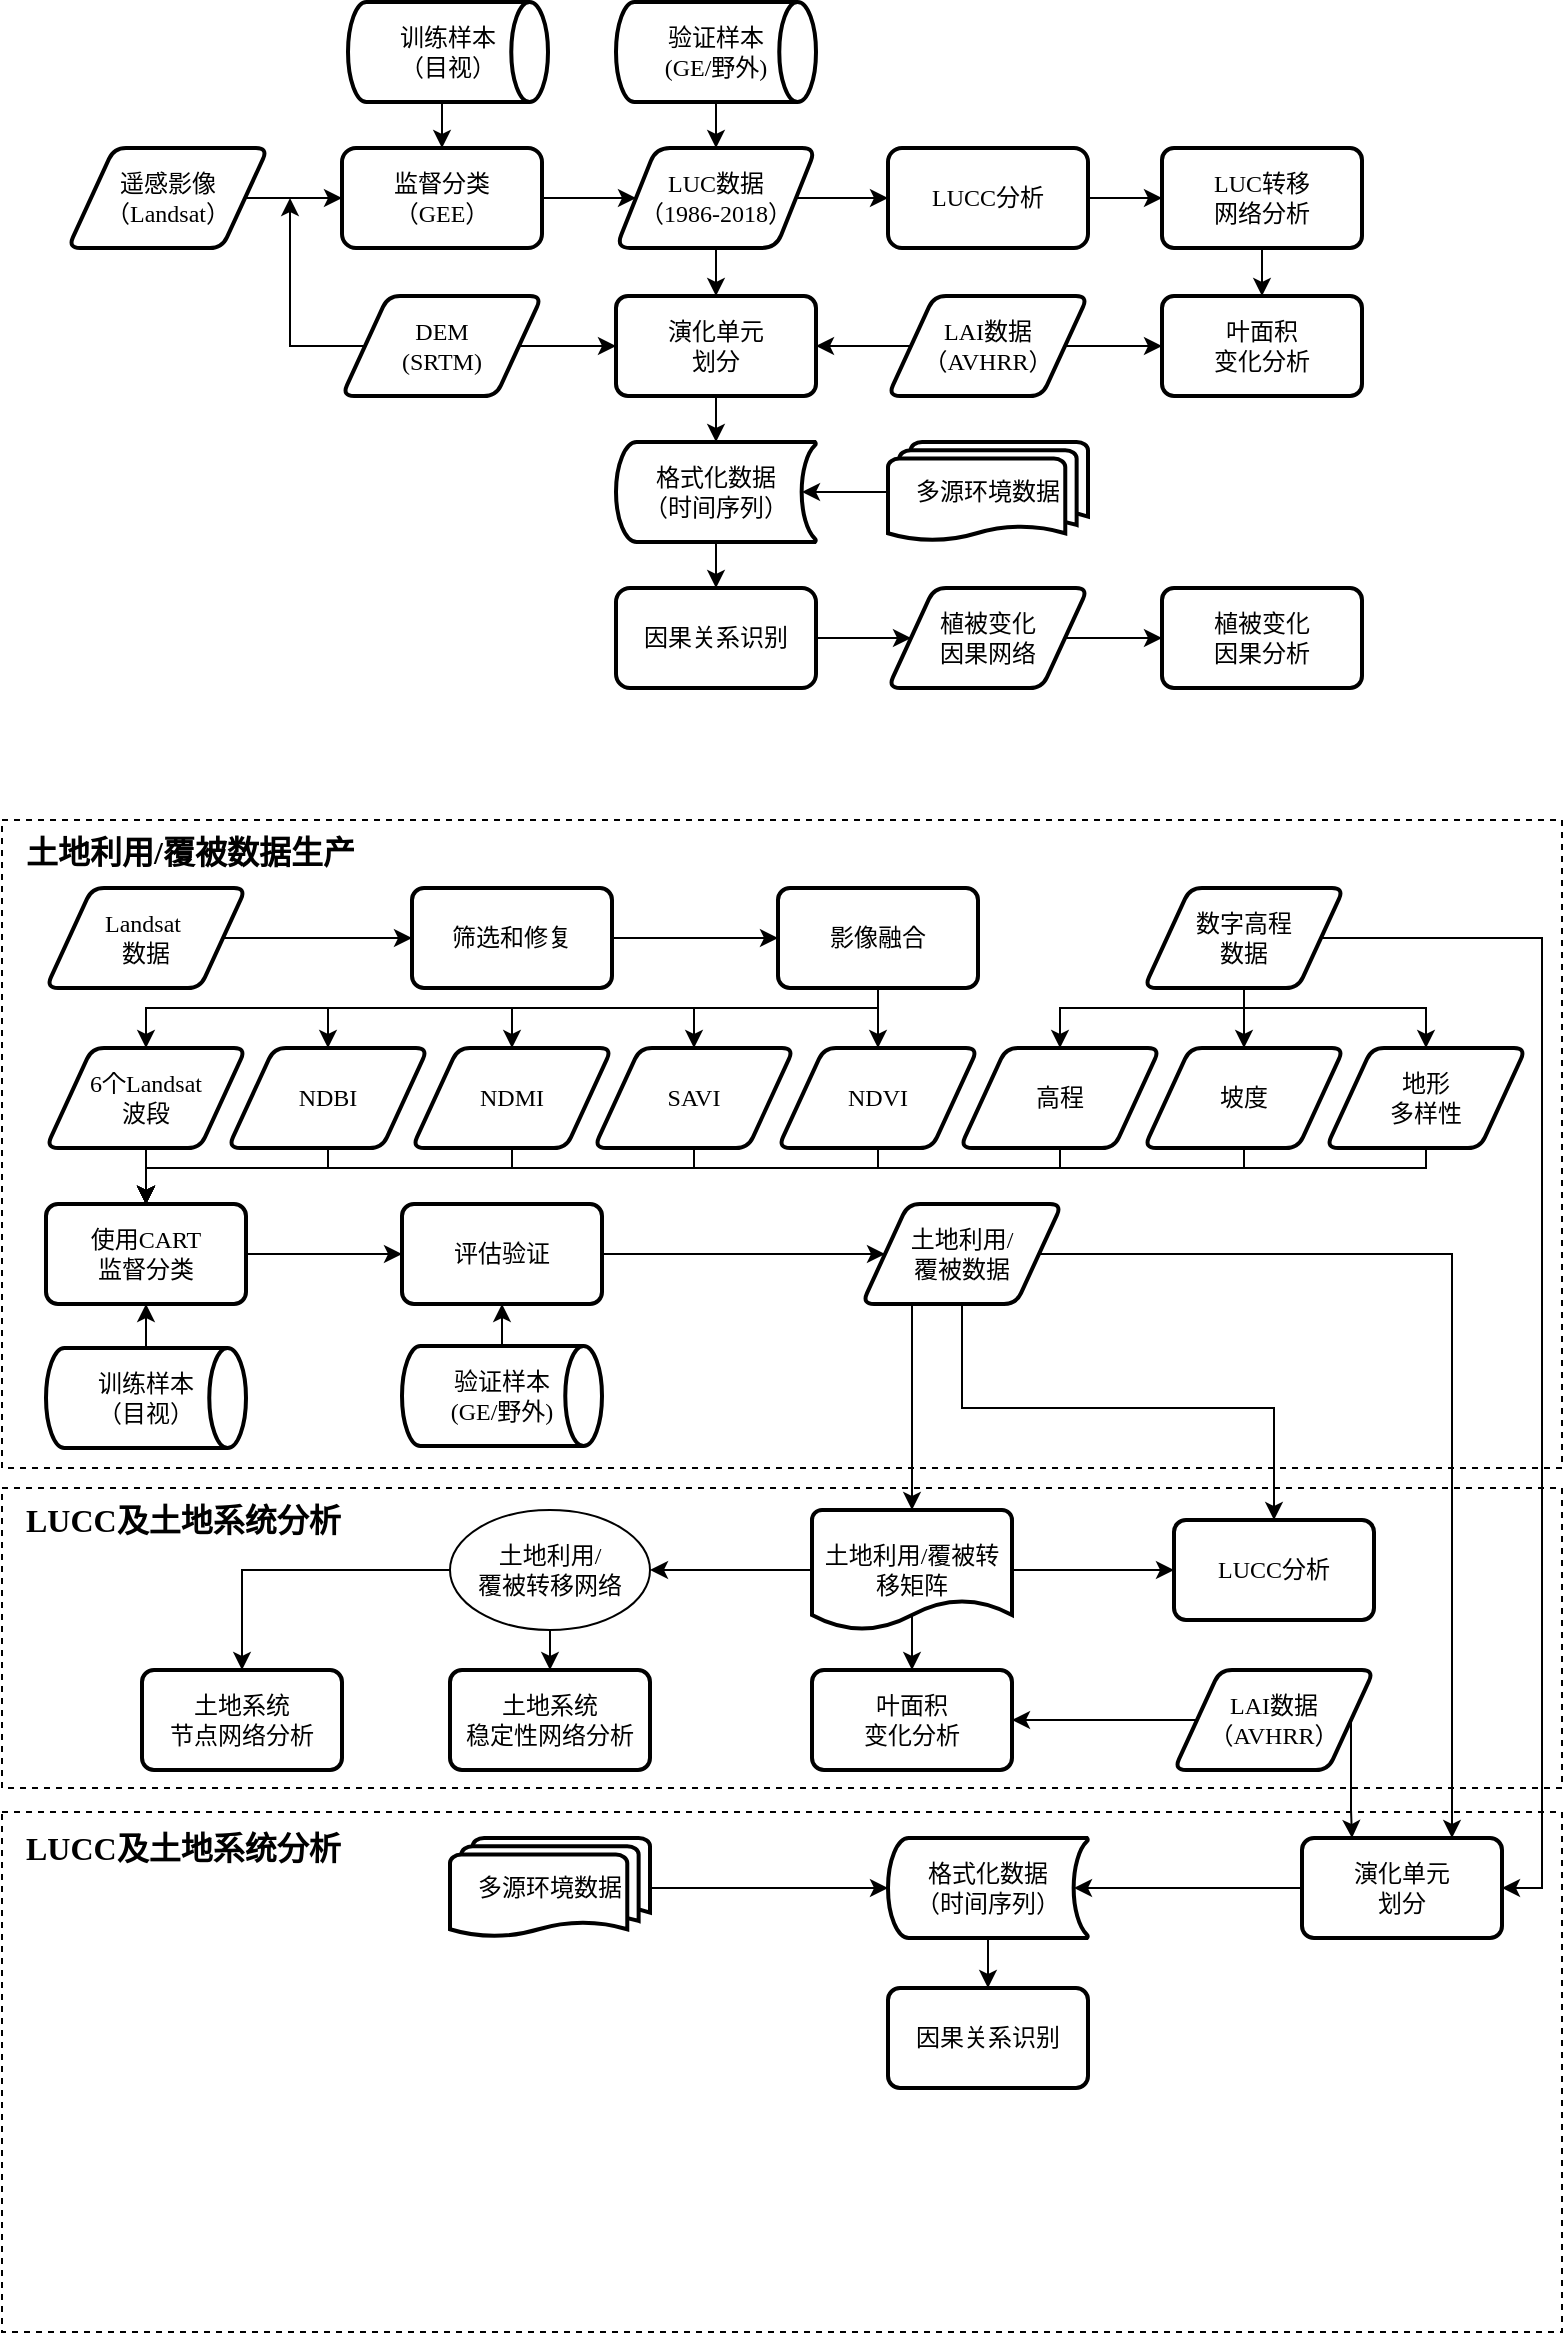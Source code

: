 <mxfile version="14.4.3" type="github">
  <diagram id="C5RBs43oDa-KdzZeNtuy" name="Page-1">
    <mxGraphModel dx="981" dy="548" grid="1" gridSize="10" guides="1" tooltips="1" connect="1" arrows="1" fold="1" page="1" pageScale="1" pageWidth="827" pageHeight="1169" math="0" shadow="0">
      <root>
        <mxCell id="WIyWlLk6GJQsqaUBKTNV-0" />
        <mxCell id="WIyWlLk6GJQsqaUBKTNV-1" parent="WIyWlLk6GJQsqaUBKTNV-0" />
        <mxCell id="vD_eAl3KKH8CogMULwa_-55" value="" style="rounded=0;whiteSpace=wrap;html=1;fontFamily=仿宋;fontSource=https%3A%2F%2Ffonts.googleapis.com%2Fcss%3Ffamily%3D%25E4%25BB%25BF%25E5%25AE%258B;fillColor=none;dashed=1;" vertex="1" parent="WIyWlLk6GJQsqaUBKTNV-1">
          <mxGeometry x="30" y="770" width="780" height="150" as="geometry" />
        </mxCell>
        <mxCell id="vD_eAl3KKH8CogMULwa_-82" value="" style="rounded=0;whiteSpace=wrap;html=1;fontFamily=仿宋;fontSource=https%3A%2F%2Ffonts.googleapis.com%2Fcss%3Ffamily%3D%25E4%25BB%25BF%25E5%25AE%258B;fillColor=none;dashed=1;" vertex="1" parent="WIyWlLk6GJQsqaUBKTNV-1">
          <mxGeometry x="30" y="932" width="780" height="260" as="geometry" />
        </mxCell>
        <mxCell id="vD_eAl3KKH8CogMULwa_-53" value="" style="rounded=0;whiteSpace=wrap;html=1;fontFamily=仿宋;fontSource=https%3A%2F%2Ffonts.googleapis.com%2Fcss%3Ffamily%3D%25E4%25BB%25BF%25E5%25AE%258B;fillColor=none;dashed=1;" vertex="1" parent="WIyWlLk6GJQsqaUBKTNV-1">
          <mxGeometry x="30" y="436" width="780" height="324" as="geometry" />
        </mxCell>
        <mxCell id="4oJUxCtLDNiQwjgYBg_o-6" style="edgeStyle=orthogonalEdgeStyle;rounded=0;orthogonalLoop=1;jettySize=auto;html=1;exitX=1;exitY=0.5;exitDx=0;exitDy=0;fontFamily=Times New Roman;fontSize=12;" parent="WIyWlLk6GJQsqaUBKTNV-1" source="4oJUxCtLDNiQwjgYBg_o-3" target="4oJUxCtLDNiQwjgYBg_o-5" edge="1">
          <mxGeometry relative="1" as="geometry" />
        </mxCell>
        <mxCell id="4oJUxCtLDNiQwjgYBg_o-3" value="遥感影像&lt;br style=&quot;font-size: 12px;&quot;&gt;（Landsat）" style="shape=parallelogram;html=1;strokeWidth=2;perimeter=parallelogramPerimeter;whiteSpace=wrap;rounded=1;arcSize=12;size=0.23;fontFamily=Times New Roman;fontSize=12;" parent="WIyWlLk6GJQsqaUBKTNV-1" vertex="1">
          <mxGeometry x="63" y="100" width="100" height="50" as="geometry" />
        </mxCell>
        <mxCell id="4oJUxCtLDNiQwjgYBg_o-12" value="" style="edgeStyle=orthogonalEdgeStyle;rounded=0;orthogonalLoop=1;jettySize=auto;html=1;fontFamily=Times New Roman;fontSize=12;" parent="WIyWlLk6GJQsqaUBKTNV-1" source="4oJUxCtLDNiQwjgYBg_o-5" target="4oJUxCtLDNiQwjgYBg_o-11" edge="1">
          <mxGeometry relative="1" as="geometry" />
        </mxCell>
        <mxCell id="4oJUxCtLDNiQwjgYBg_o-5" value="监督分类&lt;br style=&quot;font-size: 12px;&quot;&gt;（GEE）" style="rounded=1;whiteSpace=wrap;html=1;absoluteArcSize=1;arcSize=14;strokeWidth=2;fontFamily=Times New Roman;fontSize=12;" parent="WIyWlLk6GJQsqaUBKTNV-1" vertex="1">
          <mxGeometry x="200" y="100" width="100" height="50" as="geometry" />
        </mxCell>
        <mxCell id="4oJUxCtLDNiQwjgYBg_o-19" value="" style="edgeStyle=orthogonalEdgeStyle;rounded=0;orthogonalLoop=1;jettySize=auto;html=1;fontFamily=Times New Roman;fontSize=12;" parent="WIyWlLk6GJQsqaUBKTNV-1" source="4oJUxCtLDNiQwjgYBg_o-11" target="4oJUxCtLDNiQwjgYBg_o-18" edge="1">
          <mxGeometry relative="1" as="geometry" />
        </mxCell>
        <mxCell id="24KuxYTpxIA0ZM09KyUZ-2" style="edgeStyle=orthogonalEdgeStyle;rounded=0;orthogonalLoop=1;jettySize=auto;html=1;exitX=0.5;exitY=1;exitDx=0;exitDy=0;entryX=0.5;entryY=0;entryDx=0;entryDy=0;" parent="WIyWlLk6GJQsqaUBKTNV-1" source="4oJUxCtLDNiQwjgYBg_o-11" target="4oJUxCtLDNiQwjgYBg_o-30" edge="1">
          <mxGeometry relative="1" as="geometry" />
        </mxCell>
        <mxCell id="4oJUxCtLDNiQwjgYBg_o-11" value="LUC数据&lt;br style=&quot;font-size: 12px;&quot;&gt;（1986-2018）" style="shape=parallelogram;perimeter=parallelogramPerimeter;whiteSpace=wrap;html=1;fixedSize=1;rounded=1;strokeWidth=2;arcSize=14;fontFamily=Times New Roman;fontSize=12;" parent="WIyWlLk6GJQsqaUBKTNV-1" vertex="1">
          <mxGeometry x="337" y="100" width="100" height="50" as="geometry" />
        </mxCell>
        <mxCell id="4oJUxCtLDNiQwjgYBg_o-15" style="edgeStyle=orthogonalEdgeStyle;rounded=0;orthogonalLoop=1;jettySize=auto;html=1;entryX=0.5;entryY=0;entryDx=0;entryDy=0;exitX=0.5;exitY=1;exitDx=0;exitDy=0;exitPerimeter=0;fontFamily=Times New Roman;fontSize=12;" parent="WIyWlLk6GJQsqaUBKTNV-1" source="4oJUxCtLDNiQwjgYBg_o-13" target="4oJUxCtLDNiQwjgYBg_o-5" edge="1">
          <mxGeometry relative="1" as="geometry" />
        </mxCell>
        <mxCell id="4oJUxCtLDNiQwjgYBg_o-13" value="训练样本&lt;br style=&quot;font-size: 12px;&quot;&gt;（目视）" style="strokeWidth=2;html=1;shape=mxgraph.flowchart.direct_data;whiteSpace=wrap;fontFamily=Times New Roman;fontSize=12;" parent="WIyWlLk6GJQsqaUBKTNV-1" vertex="1">
          <mxGeometry x="203" y="27" width="100" height="50" as="geometry" />
        </mxCell>
        <mxCell id="4oJUxCtLDNiQwjgYBg_o-16" style="edgeStyle=orthogonalEdgeStyle;rounded=0;orthogonalLoop=1;jettySize=auto;html=1;entryX=0.5;entryY=0;entryDx=0;entryDy=0;fontFamily=Times New Roman;fontSize=12;" parent="WIyWlLk6GJQsqaUBKTNV-1" source="4oJUxCtLDNiQwjgYBg_o-14" target="4oJUxCtLDNiQwjgYBg_o-11" edge="1">
          <mxGeometry relative="1" as="geometry" />
        </mxCell>
        <mxCell id="4oJUxCtLDNiQwjgYBg_o-14" value="验证样本&lt;br style=&quot;font-size: 12px;&quot;&gt;(GE/野外)" style="strokeWidth=2;html=1;shape=mxgraph.flowchart.direct_data;whiteSpace=wrap;fontFamily=Times New Roman;fontSize=12;" parent="WIyWlLk6GJQsqaUBKTNV-1" vertex="1">
          <mxGeometry x="337" y="27" width="100" height="50" as="geometry" />
        </mxCell>
        <mxCell id="4oJUxCtLDNiQwjgYBg_o-24" style="edgeStyle=orthogonalEdgeStyle;rounded=0;orthogonalLoop=1;jettySize=auto;html=1;entryX=0;entryY=0.5;entryDx=0;entryDy=0;fontFamily=Times New Roman;fontSize=12;" parent="WIyWlLk6GJQsqaUBKTNV-1" source="4oJUxCtLDNiQwjgYBg_o-17" target="24KuxYTpxIA0ZM09KyUZ-0" edge="1">
          <mxGeometry relative="1" as="geometry">
            <mxPoint x="697" y="68" as="targetPoint" />
          </mxGeometry>
        </mxCell>
        <mxCell id="24KuxYTpxIA0ZM09KyUZ-6" style="edgeStyle=orthogonalEdgeStyle;rounded=0;orthogonalLoop=1;jettySize=auto;html=1;exitX=0;exitY=0.5;exitDx=0;exitDy=0;entryX=1;entryY=0.5;entryDx=0;entryDy=0;" parent="WIyWlLk6GJQsqaUBKTNV-1" source="4oJUxCtLDNiQwjgYBg_o-17" target="4oJUxCtLDNiQwjgYBg_o-30" edge="1">
          <mxGeometry relative="1" as="geometry" />
        </mxCell>
        <mxCell id="4oJUxCtLDNiQwjgYBg_o-17" value="LAI数据&lt;br style=&quot;font-size: 12px;&quot;&gt;（AVHRR）" style="shape=parallelogram;html=1;strokeWidth=2;perimeter=parallelogramPerimeter;whiteSpace=wrap;rounded=1;arcSize=12;size=0.23;fontFamily=Times New Roman;fontSize=12;" parent="WIyWlLk6GJQsqaUBKTNV-1" vertex="1">
          <mxGeometry x="473" y="174" width="100" height="50" as="geometry" />
        </mxCell>
        <mxCell id="4oJUxCtLDNiQwjgYBg_o-21" value="" style="edgeStyle=orthogonalEdgeStyle;rounded=0;orthogonalLoop=1;jettySize=auto;html=1;fontFamily=Times New Roman;fontSize=12;entryX=0;entryY=0.5;entryDx=0;entryDy=0;" parent="WIyWlLk6GJQsqaUBKTNV-1" source="4oJUxCtLDNiQwjgYBg_o-18" target="24KuxYTpxIA0ZM09KyUZ-3" edge="1">
          <mxGeometry relative="1" as="geometry">
            <mxPoint x="547.966" y="77" as="targetPoint" />
          </mxGeometry>
        </mxCell>
        <mxCell id="4oJUxCtLDNiQwjgYBg_o-18" value="LUCC分析" style="whiteSpace=wrap;html=1;rounded=1;strokeWidth=2;arcSize=14;fontFamily=Times New Roman;fontSize=12;" parent="WIyWlLk6GJQsqaUBKTNV-1" vertex="1">
          <mxGeometry x="473" y="100" width="100" height="50" as="geometry" />
        </mxCell>
        <mxCell id="4oJUxCtLDNiQwjgYBg_o-23" value="" style="edgeStyle=orthogonalEdgeStyle;rounded=0;orthogonalLoop=1;jettySize=auto;html=1;fontFamily=Times New Roman;fontSize=12;entryX=0.5;entryY=0;entryDx=0;entryDy=0;exitX=0.5;exitY=1;exitDx=0;exitDy=0;" parent="WIyWlLk6GJQsqaUBKTNV-1" source="24KuxYTpxIA0ZM09KyUZ-3" target="24KuxYTpxIA0ZM09KyUZ-0" edge="1">
          <mxGeometry relative="1" as="geometry">
            <mxPoint x="588.0" y="52" as="sourcePoint" />
            <mxPoint x="657" y="52" as="targetPoint" />
          </mxGeometry>
        </mxCell>
        <mxCell id="24KuxYTpxIA0ZM09KyUZ-9" style="edgeStyle=orthogonalEdgeStyle;rounded=0;orthogonalLoop=1;jettySize=auto;html=1;exitX=0.5;exitY=1;exitDx=0;exitDy=0;exitPerimeter=0;entryX=0.5;entryY=0;entryDx=0;entryDy=0;" parent="WIyWlLk6GJQsqaUBKTNV-1" source="4oJUxCtLDNiQwjgYBg_o-25" target="24KuxYTpxIA0ZM09KyUZ-8" edge="1">
          <mxGeometry relative="1" as="geometry" />
        </mxCell>
        <mxCell id="4oJUxCtLDNiQwjgYBg_o-25" value="格式化数据&lt;br style=&quot;font-size: 12px;&quot;&gt;（时间序列）" style="strokeWidth=2;html=1;shape=mxgraph.flowchart.stored_data;whiteSpace=wrap;fontFamily=Times New Roman;fontSize=12;" parent="WIyWlLk6GJQsqaUBKTNV-1" vertex="1">
          <mxGeometry x="337" y="247" width="100" height="50" as="geometry" />
        </mxCell>
        <mxCell id="4oJUxCtLDNiQwjgYBg_o-27" style="edgeStyle=orthogonalEdgeStyle;rounded=0;orthogonalLoop=1;jettySize=auto;html=1;entryX=0.93;entryY=0.5;entryDx=0;entryDy=0;entryPerimeter=0;fontFamily=Times New Roman;fontSize=12;exitX=0;exitY=0.5;exitDx=0;exitDy=0;exitPerimeter=0;" parent="WIyWlLk6GJQsqaUBKTNV-1" source="24KuxYTpxIA0ZM09KyUZ-1" target="4oJUxCtLDNiQwjgYBg_o-25" edge="1">
          <mxGeometry relative="1" as="geometry">
            <mxPoint x="653" y="371" as="targetPoint" />
          </mxGeometry>
        </mxCell>
        <mxCell id="4oJUxCtLDNiQwjgYBg_o-31" value="" style="edgeStyle=orthogonalEdgeStyle;rounded=0;orthogonalLoop=1;jettySize=auto;html=1;fontFamily=Times New Roman;fontSize=12;" parent="WIyWlLk6GJQsqaUBKTNV-1" source="4oJUxCtLDNiQwjgYBg_o-28" target="4oJUxCtLDNiQwjgYBg_o-30" edge="1">
          <mxGeometry relative="1" as="geometry" />
        </mxCell>
        <mxCell id="24KuxYTpxIA0ZM09KyUZ-4" style="edgeStyle=orthogonalEdgeStyle;rounded=0;orthogonalLoop=1;jettySize=auto;html=1;exitX=0;exitY=0.5;exitDx=0;exitDy=0;" parent="WIyWlLk6GJQsqaUBKTNV-1" source="4oJUxCtLDNiQwjgYBg_o-28" edge="1">
          <mxGeometry relative="1" as="geometry">
            <mxPoint x="174" y="125" as="targetPoint" />
            <Array as="points">
              <mxPoint x="174" y="199" />
              <mxPoint x="174" y="125" />
            </Array>
          </mxGeometry>
        </mxCell>
        <mxCell id="4oJUxCtLDNiQwjgYBg_o-28" value="DEM&lt;br&gt;(SRTM)" style="shape=parallelogram;html=1;strokeWidth=2;perimeter=parallelogramPerimeter;whiteSpace=wrap;rounded=1;arcSize=12;size=0.23;fontFamily=Times New Roman;fontSize=12;" parent="WIyWlLk6GJQsqaUBKTNV-1" vertex="1">
          <mxGeometry x="200" y="174" width="100" height="50" as="geometry" />
        </mxCell>
        <mxCell id="24KuxYTpxIA0ZM09KyUZ-7" style="edgeStyle=orthogonalEdgeStyle;rounded=0;orthogonalLoop=1;jettySize=auto;html=1;exitX=0.5;exitY=1;exitDx=0;exitDy=0;entryX=0.5;entryY=0;entryDx=0;entryDy=0;entryPerimeter=0;" parent="WIyWlLk6GJQsqaUBKTNV-1" source="4oJUxCtLDNiQwjgYBg_o-30" target="4oJUxCtLDNiQwjgYBg_o-25" edge="1">
          <mxGeometry relative="1" as="geometry" />
        </mxCell>
        <mxCell id="4oJUxCtLDNiQwjgYBg_o-30" value="演化单元&lt;br style=&quot;font-size: 12px&quot;&gt;划分" style="whiteSpace=wrap;html=1;rounded=1;strokeWidth=2;arcSize=12;fontFamily=Times New Roman;fontSize=12;" parent="WIyWlLk6GJQsqaUBKTNV-1" vertex="1">
          <mxGeometry x="337" y="174" width="100" height="50" as="geometry" />
        </mxCell>
        <mxCell id="24KuxYTpxIA0ZM09KyUZ-0" value="叶面积&lt;br&gt;变化分析" style="whiteSpace=wrap;html=1;rounded=1;strokeWidth=2;arcSize=12;fontFamily=Times New Roman;fontSize=12;" parent="WIyWlLk6GJQsqaUBKTNV-1" vertex="1">
          <mxGeometry x="610" y="174" width="100" height="50" as="geometry" />
        </mxCell>
        <mxCell id="24KuxYTpxIA0ZM09KyUZ-1" value="多源环境数据" style="strokeWidth=2;html=1;shape=mxgraph.flowchart.multi-document;whiteSpace=wrap;align=center;fontFamily=Times New Roman;fontSize=12;" parent="WIyWlLk6GJQsqaUBKTNV-1" vertex="1">
          <mxGeometry x="473" y="247" width="100" height="50" as="geometry" />
        </mxCell>
        <mxCell id="24KuxYTpxIA0ZM09KyUZ-3" value="LUC转移&lt;br&gt;网络分析" style="whiteSpace=wrap;html=1;rounded=1;strokeWidth=2;arcSize=12;fontFamily=Times New Roman;fontSize=12;" parent="WIyWlLk6GJQsqaUBKTNV-1" vertex="1">
          <mxGeometry x="610" y="100" width="100" height="50" as="geometry" />
        </mxCell>
        <mxCell id="24KuxYTpxIA0ZM09KyUZ-13" style="edgeStyle=orthogonalEdgeStyle;rounded=0;orthogonalLoop=1;jettySize=auto;html=1;exitX=1;exitY=0.5;exitDx=0;exitDy=0;entryX=0;entryY=0.5;entryDx=0;entryDy=0;" parent="WIyWlLk6GJQsqaUBKTNV-1" source="24KuxYTpxIA0ZM09KyUZ-8" target="24KuxYTpxIA0ZM09KyUZ-10" edge="1">
          <mxGeometry relative="1" as="geometry" />
        </mxCell>
        <mxCell id="24KuxYTpxIA0ZM09KyUZ-8" value="因果关系识别" style="whiteSpace=wrap;html=1;rounded=1;strokeWidth=2;arcSize=14;fontFamily=Times New Roman;fontSize=12;" parent="WIyWlLk6GJQsqaUBKTNV-1" vertex="1">
          <mxGeometry x="337" y="320" width="100" height="50" as="geometry" />
        </mxCell>
        <mxCell id="24KuxYTpxIA0ZM09KyUZ-14" style="edgeStyle=orthogonalEdgeStyle;rounded=0;orthogonalLoop=1;jettySize=auto;html=1;exitX=1;exitY=0.5;exitDx=0;exitDy=0;entryX=0;entryY=0.5;entryDx=0;entryDy=0;" parent="WIyWlLk6GJQsqaUBKTNV-1" source="24KuxYTpxIA0ZM09KyUZ-10" target="24KuxYTpxIA0ZM09KyUZ-12" edge="1">
          <mxGeometry relative="1" as="geometry" />
        </mxCell>
        <mxCell id="24KuxYTpxIA0ZM09KyUZ-10" value="植被变化&lt;br&gt;因果网络" style="shape=parallelogram;html=1;strokeWidth=2;perimeter=parallelogramPerimeter;whiteSpace=wrap;rounded=1;arcSize=12;size=0.23;fontFamily=Times New Roman;fontSize=12;" parent="WIyWlLk6GJQsqaUBKTNV-1" vertex="1">
          <mxGeometry x="473" y="320" width="100" height="50" as="geometry" />
        </mxCell>
        <mxCell id="24KuxYTpxIA0ZM09KyUZ-12" value="植被变化&lt;br&gt;因果分析" style="whiteSpace=wrap;html=1;rounded=1;strokeWidth=2;arcSize=12;fontFamily=Times New Roman;fontSize=12;" parent="WIyWlLk6GJQsqaUBKTNV-1" vertex="1">
          <mxGeometry x="610" y="320" width="100" height="50" as="geometry" />
        </mxCell>
        <mxCell id="vD_eAl3KKH8CogMULwa_-3" value="" style="edgeStyle=orthogonalEdgeStyle;rounded=0;orthogonalLoop=1;jettySize=auto;html=1;fontFamily=Times New Roman;fontSize=12;exitX=0;exitY=0.5;exitDx=0;exitDy=0;" edge="1" parent="WIyWlLk6GJQsqaUBKTNV-1" target="vD_eAl3KKH8CogMULwa_-5" source="vD_eAl3KKH8CogMULwa_-49">
          <mxGeometry relative="1" as="geometry">
            <mxPoint x="188.5" y="430" as="sourcePoint" />
          </mxGeometry>
        </mxCell>
        <mxCell id="vD_eAl3KKH8CogMULwa_-50" style="edgeStyle=orthogonalEdgeStyle;rounded=0;orthogonalLoop=1;jettySize=auto;html=1;exitX=1;exitY=0.5;exitDx=0;exitDy=0;entryX=0;entryY=0.5;entryDx=0;entryDy=0;fontFamily=仿宋;fontSource=https%3A%2F%2Ffonts.googleapis.com%2Fcss%3Ffamily%3D%25E4%25BB%25BF%25E5%25AE%258B;" edge="1" parent="WIyWlLk6GJQsqaUBKTNV-1" source="vD_eAl3KKH8CogMULwa_-5" target="vD_eAl3KKH8CogMULwa_-19">
          <mxGeometry relative="1" as="geometry" />
        </mxCell>
        <mxCell id="vD_eAl3KKH8CogMULwa_-5" value="筛选和修复" style="whiteSpace=wrap;html=1;rounded=1;strokeWidth=2;arcSize=12;fontFamily=Times New Roman;fontSize=12;" vertex="1" parent="WIyWlLk6GJQsqaUBKTNV-1">
          <mxGeometry x="235" y="470" width="100" height="50" as="geometry" />
        </mxCell>
        <mxCell id="vD_eAl3KKH8CogMULwa_-97" style="edgeStyle=orthogonalEdgeStyle;rounded=0;orthogonalLoop=1;jettySize=auto;html=1;exitX=0.5;exitY=1;exitDx=0;exitDy=0;entryX=0.5;entryY=0;entryDx=0;entryDy=0;fontFamily=仿宋;fontSource=https%3A%2F%2Ffonts.googleapis.com%2Fcss%3Ffamily%3D%25E4%25BB%25BF%25E5%25AE%258B;" edge="1" parent="WIyWlLk6GJQsqaUBKTNV-1" source="vD_eAl3KKH8CogMULwa_-19" target="vD_eAl3KKH8CogMULwa_-39">
          <mxGeometry relative="1" as="geometry" />
        </mxCell>
        <mxCell id="vD_eAl3KKH8CogMULwa_-98" style="edgeStyle=orthogonalEdgeStyle;rounded=0;orthogonalLoop=1;jettySize=auto;html=1;entryX=0.5;entryY=0;entryDx=0;entryDy=0;fontFamily=仿宋;fontSource=https%3A%2F%2Ffonts.googleapis.com%2Fcss%3Ffamily%3D%25E4%25BB%25BF%25E5%25AE%258B;" edge="1" parent="WIyWlLk6GJQsqaUBKTNV-1" source="vD_eAl3KKH8CogMULwa_-19" target="vD_eAl3KKH8CogMULwa_-37">
          <mxGeometry relative="1" as="geometry">
            <Array as="points">
              <mxPoint x="468" y="530" />
              <mxPoint x="376" y="530" />
            </Array>
          </mxGeometry>
        </mxCell>
        <mxCell id="vD_eAl3KKH8CogMULwa_-99" style="edgeStyle=orthogonalEdgeStyle;rounded=0;orthogonalLoop=1;jettySize=auto;html=1;entryX=0.5;entryY=0;entryDx=0;entryDy=0;fontFamily=仿宋;fontSource=https%3A%2F%2Ffonts.googleapis.com%2Fcss%3Ffamily%3D%25E4%25BB%25BF%25E5%25AE%258B;" edge="1" parent="WIyWlLk6GJQsqaUBKTNV-1" source="vD_eAl3KKH8CogMULwa_-19" target="vD_eAl3KKH8CogMULwa_-35">
          <mxGeometry relative="1" as="geometry">
            <Array as="points">
              <mxPoint x="468" y="530" />
              <mxPoint x="285" y="530" />
            </Array>
          </mxGeometry>
        </mxCell>
        <mxCell id="vD_eAl3KKH8CogMULwa_-100" style="edgeStyle=orthogonalEdgeStyle;rounded=0;orthogonalLoop=1;jettySize=auto;html=1;entryX=0.5;entryY=0;entryDx=0;entryDy=0;fontFamily=仿宋;fontSource=https%3A%2F%2Ffonts.googleapis.com%2Fcss%3Ffamily%3D%25E4%25BB%25BF%25E5%25AE%258B;" edge="1" parent="WIyWlLk6GJQsqaUBKTNV-1" source="vD_eAl3KKH8CogMULwa_-19" target="vD_eAl3KKH8CogMULwa_-33">
          <mxGeometry relative="1" as="geometry">
            <Array as="points">
              <mxPoint x="468" y="530" />
              <mxPoint x="193" y="530" />
            </Array>
          </mxGeometry>
        </mxCell>
        <mxCell id="vD_eAl3KKH8CogMULwa_-101" style="edgeStyle=orthogonalEdgeStyle;rounded=0;orthogonalLoop=1;jettySize=auto;html=1;entryX=0.5;entryY=0;entryDx=0;entryDy=0;fontFamily=仿宋;fontSource=https%3A%2F%2Ffonts.googleapis.com%2Fcss%3Ffamily%3D%25E4%25BB%25BF%25E5%25AE%258B;" edge="1" parent="WIyWlLk6GJQsqaUBKTNV-1" source="vD_eAl3KKH8CogMULwa_-19" target="vD_eAl3KKH8CogMULwa_-31">
          <mxGeometry relative="1" as="geometry">
            <Array as="points">
              <mxPoint x="468" y="530" />
              <mxPoint x="102" y="530" />
            </Array>
          </mxGeometry>
        </mxCell>
        <mxCell id="vD_eAl3KKH8CogMULwa_-19" value="影像融合" style="whiteSpace=wrap;html=1;rounded=1;strokeWidth=2;arcSize=12;fontFamily=Times New Roman;fontSize=12;" vertex="1" parent="WIyWlLk6GJQsqaUBKTNV-1">
          <mxGeometry x="418" y="470" width="100" height="50" as="geometry" />
        </mxCell>
        <mxCell id="vD_eAl3KKH8CogMULwa_-84" style="edgeStyle=orthogonalEdgeStyle;rounded=0;orthogonalLoop=1;jettySize=auto;html=1;entryX=1;entryY=0.5;entryDx=0;entryDy=0;fontFamily=仿宋;fontSource=https%3A%2F%2Ffonts.googleapis.com%2Fcss%3Ffamily%3D%25E4%25BB%25BF%25E5%25AE%258B;" edge="1" parent="WIyWlLk6GJQsqaUBKTNV-1" source="vD_eAl3KKH8CogMULwa_-23" target="vD_eAl3KKH8CogMULwa_-66">
          <mxGeometry relative="1" as="geometry">
            <Array as="points">
              <mxPoint x="800" y="495" />
              <mxPoint x="800" y="970" />
            </Array>
          </mxGeometry>
        </mxCell>
        <mxCell id="vD_eAl3KKH8CogMULwa_-94" style="edgeStyle=orthogonalEdgeStyle;rounded=0;orthogonalLoop=1;jettySize=auto;html=1;entryX=0.5;entryY=0;entryDx=0;entryDy=0;fontFamily=仿宋;fontSource=https%3A%2F%2Ffonts.googleapis.com%2Fcss%3Ffamily%3D%25E4%25BB%25BF%25E5%25AE%258B;" edge="1" parent="WIyWlLk6GJQsqaUBKTNV-1" source="vD_eAl3KKH8CogMULwa_-23" target="vD_eAl3KKH8CogMULwa_-27">
          <mxGeometry relative="1" as="geometry" />
        </mxCell>
        <mxCell id="vD_eAl3KKH8CogMULwa_-95" style="edgeStyle=orthogonalEdgeStyle;rounded=0;orthogonalLoop=1;jettySize=auto;html=1;entryX=0.5;entryY=0;entryDx=0;entryDy=0;fontFamily=仿宋;fontSource=https%3A%2F%2Ffonts.googleapis.com%2Fcss%3Ffamily%3D%25E4%25BB%25BF%25E5%25AE%258B;" edge="1" parent="WIyWlLk6GJQsqaUBKTNV-1" source="vD_eAl3KKH8CogMULwa_-23" target="vD_eAl3KKH8CogMULwa_-25">
          <mxGeometry relative="1" as="geometry">
            <Array as="points">
              <mxPoint x="651" y="530" />
              <mxPoint x="559" y="530" />
            </Array>
          </mxGeometry>
        </mxCell>
        <mxCell id="vD_eAl3KKH8CogMULwa_-96" style="edgeStyle=orthogonalEdgeStyle;rounded=0;orthogonalLoop=1;jettySize=auto;html=1;entryX=0.5;entryY=0;entryDx=0;entryDy=0;fontFamily=仿宋;fontSource=https%3A%2F%2Ffonts.googleapis.com%2Fcss%3Ffamily%3D%25E4%25BB%25BF%25E5%25AE%258B;" edge="1" parent="WIyWlLk6GJQsqaUBKTNV-1" source="vD_eAl3KKH8CogMULwa_-23" target="vD_eAl3KKH8CogMULwa_-29">
          <mxGeometry relative="1" as="geometry">
            <Array as="points">
              <mxPoint x="651" y="530" />
              <mxPoint x="742" y="530" />
            </Array>
          </mxGeometry>
        </mxCell>
        <mxCell id="vD_eAl3KKH8CogMULwa_-23" value="数字高程&lt;br style=&quot;font-size: 12px;&quot;&gt;数据" style="shape=parallelogram;html=1;strokeWidth=2;perimeter=parallelogramPerimeter;whiteSpace=wrap;rounded=1;arcSize=12;size=0.23;fontFamily=Times New Roman;fontSize=12;" vertex="1" parent="WIyWlLk6GJQsqaUBKTNV-1">
          <mxGeometry x="601" y="470" width="100" height="50" as="geometry" />
        </mxCell>
        <mxCell id="vD_eAl3KKH8CogMULwa_-107" style="edgeStyle=orthogonalEdgeStyle;rounded=0;orthogonalLoop=1;jettySize=auto;html=1;entryX=0.5;entryY=0;entryDx=0;entryDy=0;fontFamily=仿宋;fontSource=https%3A%2F%2Ffonts.googleapis.com%2Fcss%3Ffamily%3D%25E4%25BB%25BF%25E5%25AE%258B;" edge="1" parent="WIyWlLk6GJQsqaUBKTNV-1" source="vD_eAl3KKH8CogMULwa_-25" target="vD_eAl3KKH8CogMULwa_-43">
          <mxGeometry relative="1" as="geometry">
            <Array as="points">
              <mxPoint x="559" y="610" />
              <mxPoint x="102" y="610" />
            </Array>
          </mxGeometry>
        </mxCell>
        <mxCell id="vD_eAl3KKH8CogMULwa_-25" value="高程" style="shape=parallelogram;html=1;strokeWidth=2;perimeter=parallelogramPerimeter;whiteSpace=wrap;rounded=1;arcSize=12;size=0.23;fontFamily=Times New Roman;fontSize=12;" vertex="1" parent="WIyWlLk6GJQsqaUBKTNV-1">
          <mxGeometry x="509" y="550" width="100" height="50" as="geometry" />
        </mxCell>
        <mxCell id="vD_eAl3KKH8CogMULwa_-111" style="edgeStyle=orthogonalEdgeStyle;rounded=0;orthogonalLoop=1;jettySize=auto;html=1;entryX=0.5;entryY=0;entryDx=0;entryDy=0;fontFamily=仿宋;fontSource=https%3A%2F%2Ffonts.googleapis.com%2Fcss%3Ffamily%3D%25E4%25BB%25BF%25E5%25AE%258B;" edge="1" parent="WIyWlLk6GJQsqaUBKTNV-1" source="vD_eAl3KKH8CogMULwa_-27" target="vD_eAl3KKH8CogMULwa_-43">
          <mxGeometry relative="1" as="geometry">
            <Array as="points">
              <mxPoint x="651" y="610" />
              <mxPoint x="102" y="610" />
            </Array>
          </mxGeometry>
        </mxCell>
        <mxCell id="vD_eAl3KKH8CogMULwa_-27" value="坡度" style="shape=parallelogram;html=1;strokeWidth=2;perimeter=parallelogramPerimeter;whiteSpace=wrap;rounded=1;arcSize=12;size=0.23;fontFamily=Times New Roman;fontSize=12;" vertex="1" parent="WIyWlLk6GJQsqaUBKTNV-1">
          <mxGeometry x="601" y="550" width="100" height="50" as="geometry" />
        </mxCell>
        <mxCell id="vD_eAl3KKH8CogMULwa_-109" style="edgeStyle=orthogonalEdgeStyle;rounded=0;orthogonalLoop=1;jettySize=auto;html=1;entryX=0.5;entryY=0;entryDx=0;entryDy=0;fontFamily=仿宋;fontSource=https%3A%2F%2Ffonts.googleapis.com%2Fcss%3Ffamily%3D%25E4%25BB%25BF%25E5%25AE%258B;" edge="1" parent="WIyWlLk6GJQsqaUBKTNV-1" source="vD_eAl3KKH8CogMULwa_-29" target="vD_eAl3KKH8CogMULwa_-43">
          <mxGeometry relative="1" as="geometry">
            <Array as="points">
              <mxPoint x="742" y="610" />
              <mxPoint x="102" y="610" />
            </Array>
          </mxGeometry>
        </mxCell>
        <mxCell id="vD_eAl3KKH8CogMULwa_-29" value="地形&lt;br style=&quot;font-size: 12px;&quot;&gt;多样性" style="shape=parallelogram;html=1;strokeWidth=2;perimeter=parallelogramPerimeter;whiteSpace=wrap;rounded=1;arcSize=12;size=0.23;fontFamily=Times New Roman;fontSize=12;" vertex="1" parent="WIyWlLk6GJQsqaUBKTNV-1">
          <mxGeometry x="692" y="550" width="100" height="50" as="geometry" />
        </mxCell>
        <mxCell id="vD_eAl3KKH8CogMULwa_-110" style="edgeStyle=orthogonalEdgeStyle;rounded=0;orthogonalLoop=1;jettySize=auto;html=1;entryX=0.5;entryY=0;entryDx=0;entryDy=0;fontFamily=仿宋;fontSource=https%3A%2F%2Ffonts.googleapis.com%2Fcss%3Ffamily%3D%25E4%25BB%25BF%25E5%25AE%258B;" edge="1" parent="WIyWlLk6GJQsqaUBKTNV-1" source="vD_eAl3KKH8CogMULwa_-31" target="vD_eAl3KKH8CogMULwa_-43">
          <mxGeometry relative="1" as="geometry" />
        </mxCell>
        <mxCell id="vD_eAl3KKH8CogMULwa_-31" value="6个Landsat&lt;br style=&quot;font-size: 12px;&quot;&gt;波段" style="shape=parallelogram;html=1;strokeWidth=2;perimeter=parallelogramPerimeter;whiteSpace=wrap;rounded=1;arcSize=12;size=0.23;fontFamily=Times New Roman;fontSize=12;" vertex="1" parent="WIyWlLk6GJQsqaUBKTNV-1">
          <mxGeometry x="52" y="550" width="100" height="50" as="geometry" />
        </mxCell>
        <mxCell id="vD_eAl3KKH8CogMULwa_-103" style="edgeStyle=orthogonalEdgeStyle;rounded=0;orthogonalLoop=1;jettySize=auto;html=1;entryX=0.5;entryY=0;entryDx=0;entryDy=0;fontFamily=仿宋;fontSource=https%3A%2F%2Ffonts.googleapis.com%2Fcss%3Ffamily%3D%25E4%25BB%25BF%25E5%25AE%258B;" edge="1" parent="WIyWlLk6GJQsqaUBKTNV-1" source="vD_eAl3KKH8CogMULwa_-33" target="vD_eAl3KKH8CogMULwa_-43">
          <mxGeometry relative="1" as="geometry">
            <Array as="points">
              <mxPoint x="193" y="610" />
              <mxPoint x="102" y="610" />
            </Array>
          </mxGeometry>
        </mxCell>
        <mxCell id="vD_eAl3KKH8CogMULwa_-33" value="NDBI" style="shape=parallelogram;html=1;strokeWidth=2;perimeter=parallelogramPerimeter;whiteSpace=wrap;rounded=1;arcSize=12;size=0.23;fontFamily=Times New Roman;fontSize=12;" vertex="1" parent="WIyWlLk6GJQsqaUBKTNV-1">
          <mxGeometry x="143" y="550" width="100" height="50" as="geometry" />
        </mxCell>
        <mxCell id="vD_eAl3KKH8CogMULwa_-104" style="edgeStyle=orthogonalEdgeStyle;rounded=0;orthogonalLoop=1;jettySize=auto;html=1;entryX=0.5;entryY=0;entryDx=0;entryDy=0;fontFamily=仿宋;fontSource=https%3A%2F%2Ffonts.googleapis.com%2Fcss%3Ffamily%3D%25E4%25BB%25BF%25E5%25AE%258B;" edge="1" parent="WIyWlLk6GJQsqaUBKTNV-1" source="vD_eAl3KKH8CogMULwa_-35" target="vD_eAl3KKH8CogMULwa_-43">
          <mxGeometry relative="1" as="geometry">
            <Array as="points">
              <mxPoint x="285" y="610" />
              <mxPoint x="102" y="610" />
            </Array>
          </mxGeometry>
        </mxCell>
        <mxCell id="vD_eAl3KKH8CogMULwa_-35" value="NDMI" style="shape=parallelogram;html=1;strokeWidth=2;perimeter=parallelogramPerimeter;whiteSpace=wrap;rounded=1;arcSize=12;size=0.23;fontFamily=Times New Roman;fontSize=12;" vertex="1" parent="WIyWlLk6GJQsqaUBKTNV-1">
          <mxGeometry x="235" y="550" width="100" height="50" as="geometry" />
        </mxCell>
        <mxCell id="vD_eAl3KKH8CogMULwa_-105" style="edgeStyle=orthogonalEdgeStyle;rounded=0;orthogonalLoop=1;jettySize=auto;html=1;entryX=0.5;entryY=0;entryDx=0;entryDy=0;fontFamily=仿宋;fontSource=https%3A%2F%2Ffonts.googleapis.com%2Fcss%3Ffamily%3D%25E4%25BB%25BF%25E5%25AE%258B;" edge="1" parent="WIyWlLk6GJQsqaUBKTNV-1" source="vD_eAl3KKH8CogMULwa_-37" target="vD_eAl3KKH8CogMULwa_-43">
          <mxGeometry relative="1" as="geometry">
            <Array as="points">
              <mxPoint x="376" y="610" />
              <mxPoint x="102" y="610" />
            </Array>
          </mxGeometry>
        </mxCell>
        <mxCell id="vD_eAl3KKH8CogMULwa_-37" value="SAVI" style="shape=parallelogram;html=1;strokeWidth=2;perimeter=parallelogramPerimeter;whiteSpace=wrap;rounded=1;arcSize=12;size=0.23;fontFamily=Times New Roman;fontSize=12;" vertex="1" parent="WIyWlLk6GJQsqaUBKTNV-1">
          <mxGeometry x="326" y="550" width="100" height="50" as="geometry" />
        </mxCell>
        <mxCell id="vD_eAl3KKH8CogMULwa_-106" style="edgeStyle=orthogonalEdgeStyle;rounded=0;orthogonalLoop=1;jettySize=auto;html=1;entryX=0.5;entryY=0;entryDx=0;entryDy=0;fontFamily=仿宋;fontSource=https%3A%2F%2Ffonts.googleapis.com%2Fcss%3Ffamily%3D%25E4%25BB%25BF%25E5%25AE%258B;" edge="1" parent="WIyWlLk6GJQsqaUBKTNV-1" source="vD_eAl3KKH8CogMULwa_-39" target="vD_eAl3KKH8CogMULwa_-43">
          <mxGeometry relative="1" as="geometry">
            <Array as="points">
              <mxPoint x="468" y="610" />
              <mxPoint x="102" y="610" />
            </Array>
          </mxGeometry>
        </mxCell>
        <mxCell id="vD_eAl3KKH8CogMULwa_-39" value="NDVI" style="shape=parallelogram;html=1;strokeWidth=2;perimeter=parallelogramPerimeter;whiteSpace=wrap;rounded=1;arcSize=12;size=0.23;fontFamily=Times New Roman;fontSize=12;" vertex="1" parent="WIyWlLk6GJQsqaUBKTNV-1">
          <mxGeometry x="418" y="550" width="100" height="50" as="geometry" />
        </mxCell>
        <mxCell id="vD_eAl3KKH8CogMULwa_-115" style="edgeStyle=orthogonalEdgeStyle;rounded=0;orthogonalLoop=1;jettySize=auto;html=1;exitX=0.5;exitY=0;exitDx=0;exitDy=0;exitPerimeter=0;entryX=0.5;entryY=1;entryDx=0;entryDy=0;fontFamily=仿宋;fontSource=https%3A%2F%2Ffonts.googleapis.com%2Fcss%3Ffamily%3D%25E4%25BB%25BF%25E5%25AE%258B;" edge="1" parent="WIyWlLk6GJQsqaUBKTNV-1" source="vD_eAl3KKH8CogMULwa_-41" target="vD_eAl3KKH8CogMULwa_-43">
          <mxGeometry relative="1" as="geometry" />
        </mxCell>
        <mxCell id="vD_eAl3KKH8CogMULwa_-41" value="训练样本&lt;br style=&quot;font-size: 12px;&quot;&gt;（目视）" style="strokeWidth=2;html=1;shape=mxgraph.flowchart.direct_data;whiteSpace=wrap;fontFamily=Times New Roman;fontSize=12;" vertex="1" parent="WIyWlLk6GJQsqaUBKTNV-1">
          <mxGeometry x="52" y="700" width="100" height="50" as="geometry" />
        </mxCell>
        <mxCell id="vD_eAl3KKH8CogMULwa_-114" style="edgeStyle=orthogonalEdgeStyle;rounded=0;orthogonalLoop=1;jettySize=auto;html=1;exitX=1;exitY=0.5;exitDx=0;exitDy=0;entryX=0;entryY=0.5;entryDx=0;entryDy=0;fontFamily=仿宋;fontSource=https%3A%2F%2Ffonts.googleapis.com%2Fcss%3Ffamily%3D%25E4%25BB%25BF%25E5%25AE%258B;" edge="1" parent="WIyWlLk6GJQsqaUBKTNV-1" source="vD_eAl3KKH8CogMULwa_-43" target="vD_eAl3KKH8CogMULwa_-47">
          <mxGeometry relative="1" as="geometry" />
        </mxCell>
        <mxCell id="vD_eAl3KKH8CogMULwa_-43" value="使用CART&lt;br style=&quot;font-size: 12px;&quot;&gt;监督分类" style="whiteSpace=wrap;html=1;rounded=1;strokeWidth=2;arcSize=12;fontFamily=Times New Roman;fontSize=12;" vertex="1" parent="WIyWlLk6GJQsqaUBKTNV-1">
          <mxGeometry x="52" y="628" width="100" height="50" as="geometry" />
        </mxCell>
        <mxCell id="vD_eAl3KKH8CogMULwa_-117" style="edgeStyle=orthogonalEdgeStyle;rounded=0;orthogonalLoop=1;jettySize=auto;html=1;exitX=1;exitY=0.5;exitDx=0;exitDy=0;entryX=0;entryY=0.5;entryDx=0;entryDy=0;fontFamily=仿宋;fontSource=https%3A%2F%2Ffonts.googleapis.com%2Fcss%3Ffamily%3D%25E4%25BB%25BF%25E5%25AE%258B;" edge="1" parent="WIyWlLk6GJQsqaUBKTNV-1" source="vD_eAl3KKH8CogMULwa_-47" target="vD_eAl3KKH8CogMULwa_-48">
          <mxGeometry relative="1" as="geometry" />
        </mxCell>
        <mxCell id="vD_eAl3KKH8CogMULwa_-47" value="评估验证" style="whiteSpace=wrap;html=1;rounded=1;strokeWidth=2;arcSize=12;fontFamily=Times New Roman;fontSize=12;" vertex="1" parent="WIyWlLk6GJQsqaUBKTNV-1">
          <mxGeometry x="230" y="628" width="100" height="50" as="geometry" />
        </mxCell>
        <mxCell id="vD_eAl3KKH8CogMULwa_-61" style="edgeStyle=orthogonalEdgeStyle;rounded=0;orthogonalLoop=1;jettySize=auto;html=1;exitX=0.5;exitY=1;exitDx=0;exitDy=0;entryX=0.5;entryY=0;entryDx=0;entryDy=0;fontFamily=仿宋;fontSource=https%3A%2F%2Ffonts.googleapis.com%2Fcss%3Ffamily%3D%25E4%25BB%25BF%25E5%25AE%258B;" edge="1" parent="WIyWlLk6GJQsqaUBKTNV-1" source="vD_eAl3KKH8CogMULwa_-48" target="vD_eAl3KKH8CogMULwa_-58">
          <mxGeometry relative="1" as="geometry">
            <Array as="points">
              <mxPoint x="510" y="730" />
              <mxPoint x="666" y="730" />
            </Array>
          </mxGeometry>
        </mxCell>
        <mxCell id="vD_eAl3KKH8CogMULwa_-65" style="edgeStyle=orthogonalEdgeStyle;rounded=0;orthogonalLoop=1;jettySize=auto;html=1;exitX=0.25;exitY=1;exitDx=0;exitDy=0;entryX=0.5;entryY=0;entryDx=0;entryDy=0;entryPerimeter=0;fontFamily=仿宋;fontSource=https%3A%2F%2Ffonts.googleapis.com%2Fcss%3Ffamily%3D%25E4%25BB%25BF%25E5%25AE%258B;" edge="1" parent="WIyWlLk6GJQsqaUBKTNV-1" source="vD_eAl3KKH8CogMULwa_-48" target="vD_eAl3KKH8CogMULwa_-60">
          <mxGeometry relative="1" as="geometry">
            <Array as="points" />
          </mxGeometry>
        </mxCell>
        <mxCell id="vD_eAl3KKH8CogMULwa_-67" style="edgeStyle=orthogonalEdgeStyle;rounded=0;orthogonalLoop=1;jettySize=auto;html=1;exitX=1;exitY=0.5;exitDx=0;exitDy=0;entryX=0.75;entryY=0;entryDx=0;entryDy=0;fontFamily=仿宋;fontSource=https%3A%2F%2Ffonts.googleapis.com%2Fcss%3Ffamily%3D%25E4%25BB%25BF%25E5%25AE%258B;" edge="1" parent="WIyWlLk6GJQsqaUBKTNV-1" source="vD_eAl3KKH8CogMULwa_-48" target="vD_eAl3KKH8CogMULwa_-66">
          <mxGeometry relative="1" as="geometry">
            <Array as="points">
              <mxPoint x="755" y="653" />
            </Array>
          </mxGeometry>
        </mxCell>
        <mxCell id="vD_eAl3KKH8CogMULwa_-48" value="土地利用/&lt;br&gt;覆被数据" style="shape=parallelogram;html=1;strokeWidth=2;perimeter=parallelogramPerimeter;whiteSpace=wrap;rounded=1;arcSize=12;size=0.23;fontFamily=Times New Roman;fontSize=12;" vertex="1" parent="WIyWlLk6GJQsqaUBKTNV-1">
          <mxGeometry x="460" y="628" width="100" height="50" as="geometry" />
        </mxCell>
        <mxCell id="vD_eAl3KKH8CogMULwa_-49" value="Landsat&amp;nbsp;&lt;br style=&quot;font-size: 12px;&quot;&gt;数据" style="shape=parallelogram;html=1;strokeWidth=2;perimeter=parallelogramPerimeter;whiteSpace=wrap;rounded=1;arcSize=12;size=0.23;fontFamily=Times New Roman;fontSize=12;" vertex="1" parent="WIyWlLk6GJQsqaUBKTNV-1">
          <mxGeometry x="52" y="470" width="100" height="50" as="geometry" />
        </mxCell>
        <mxCell id="vD_eAl3KKH8CogMULwa_-116" style="edgeStyle=orthogonalEdgeStyle;rounded=0;orthogonalLoop=1;jettySize=auto;html=1;entryX=0.5;entryY=1;entryDx=0;entryDy=0;fontFamily=仿宋;fontSource=https%3A%2F%2Ffonts.googleapis.com%2Fcss%3Ffamily%3D%25E4%25BB%25BF%25E5%25AE%258B;" edge="1" parent="WIyWlLk6GJQsqaUBKTNV-1" source="vD_eAl3KKH8CogMULwa_-51" target="vD_eAl3KKH8CogMULwa_-47">
          <mxGeometry relative="1" as="geometry" />
        </mxCell>
        <mxCell id="vD_eAl3KKH8CogMULwa_-51" value="验证样本&lt;br style=&quot;font-size: 12px;&quot;&gt;(GE/野外)" style="strokeWidth=2;html=1;shape=mxgraph.flowchart.direct_data;whiteSpace=wrap;fontFamily=Times New Roman;fontSize=12;" vertex="1" parent="WIyWlLk6GJQsqaUBKTNV-1">
          <mxGeometry x="230" y="699" width="100" height="50" as="geometry" />
        </mxCell>
        <mxCell id="vD_eAl3KKH8CogMULwa_-54" value="&lt;font style=&quot;font-size: 16px&quot;&gt;&lt;b&gt;土地利用/覆被数据生产&lt;/b&gt;&lt;/font&gt;" style="text;html=1;strokeColor=none;fillColor=none;align=left;verticalAlign=middle;whiteSpace=wrap;rounded=0;dashed=1;fontFamily=仿宋;fontSource=https%3A%2F%2Ffonts.googleapis.com%2Fcss%3Ffamily%3D%25E4%25BB%25BF%25E5%25AE%258B;" vertex="1" parent="WIyWlLk6GJQsqaUBKTNV-1">
          <mxGeometry x="40" y="442" width="230" height="20" as="geometry" />
        </mxCell>
        <mxCell id="vD_eAl3KKH8CogMULwa_-79" style="edgeStyle=orthogonalEdgeStyle;rounded=0;orthogonalLoop=1;jettySize=auto;html=1;exitX=0.5;exitY=1;exitDx=0;exitDy=0;entryX=0.5;entryY=0;entryDx=0;entryDy=0;fontFamily=仿宋;fontSource=https%3A%2F%2Ffonts.googleapis.com%2Fcss%3Ffamily%3D%25E4%25BB%25BF%25E5%25AE%258B;" edge="1" parent="WIyWlLk6GJQsqaUBKTNV-1" source="vD_eAl3KKH8CogMULwa_-57" target="vD_eAl3KKH8CogMULwa_-78">
          <mxGeometry relative="1" as="geometry" />
        </mxCell>
        <mxCell id="vD_eAl3KKH8CogMULwa_-113" style="edgeStyle=orthogonalEdgeStyle;rounded=0;orthogonalLoop=1;jettySize=auto;html=1;entryX=0.5;entryY=0;entryDx=0;entryDy=0;fontFamily=仿宋;fontSource=https%3A%2F%2Ffonts.googleapis.com%2Fcss%3Ffamily%3D%25E4%25BB%25BF%25E5%25AE%258B;" edge="1" parent="WIyWlLk6GJQsqaUBKTNV-1" source="vD_eAl3KKH8CogMULwa_-57" target="vD_eAl3KKH8CogMULwa_-112">
          <mxGeometry relative="1" as="geometry" />
        </mxCell>
        <mxCell id="vD_eAl3KKH8CogMULwa_-57" value="&lt;span style=&quot;font-family: &amp;#34;times new roman&amp;#34;&quot;&gt;土地利用/&lt;/span&gt;&lt;br style=&quot;font-family: &amp;#34;times new roman&amp;#34;&quot;&gt;&lt;span style=&quot;font-family: &amp;#34;times new roman&amp;#34;&quot;&gt;覆被转移网络&lt;/span&gt;" style="ellipse;whiteSpace=wrap;html=1;fillColor=none;fontFamily=仿宋;fontSource=https%3A%2F%2Ffonts.googleapis.com%2Fcss%3Ffamily%3D%25E4%25BB%25BF%25E5%25AE%258B;" vertex="1" parent="WIyWlLk6GJQsqaUBKTNV-1">
          <mxGeometry x="254" y="781" width="100" height="60" as="geometry" />
        </mxCell>
        <mxCell id="vD_eAl3KKH8CogMULwa_-58" value="LUCC分析" style="whiteSpace=wrap;html=1;rounded=1;strokeWidth=2;arcSize=12;fontFamily=Times New Roman;fontSize=12;" vertex="1" parent="WIyWlLk6GJQsqaUBKTNV-1">
          <mxGeometry x="616" y="786" width="100" height="50" as="geometry" />
        </mxCell>
        <mxCell id="vD_eAl3KKH8CogMULwa_-62" style="edgeStyle=orthogonalEdgeStyle;rounded=0;orthogonalLoop=1;jettySize=auto;html=1;exitX=1;exitY=0.5;exitDx=0;exitDy=0;exitPerimeter=0;entryX=0;entryY=0.5;entryDx=0;entryDy=0;fontFamily=仿宋;fontSource=https%3A%2F%2Ffonts.googleapis.com%2Fcss%3Ffamily%3D%25E4%25BB%25BF%25E5%25AE%258B;" edge="1" parent="WIyWlLk6GJQsqaUBKTNV-1" source="vD_eAl3KKH8CogMULwa_-60" target="vD_eAl3KKH8CogMULwa_-58">
          <mxGeometry relative="1" as="geometry" />
        </mxCell>
        <mxCell id="vD_eAl3KKH8CogMULwa_-86" style="edgeStyle=orthogonalEdgeStyle;rounded=0;orthogonalLoop=1;jettySize=auto;html=1;entryX=1;entryY=0.5;entryDx=0;entryDy=0;fontFamily=仿宋;fontSource=https%3A%2F%2Ffonts.googleapis.com%2Fcss%3Ffamily%3D%25E4%25BB%25BF%25E5%25AE%258B;" edge="1" parent="WIyWlLk6GJQsqaUBKTNV-1" source="vD_eAl3KKH8CogMULwa_-60" target="vD_eAl3KKH8CogMULwa_-57">
          <mxGeometry relative="1" as="geometry" />
        </mxCell>
        <mxCell id="vD_eAl3KKH8CogMULwa_-60" value="&lt;span style=&quot;font-family: &amp;#34;times new roman&amp;#34;&quot;&gt;土地利用/覆被转移矩阵&lt;/span&gt;" style="strokeWidth=2;html=1;shape=mxgraph.flowchart.document2;whiteSpace=wrap;size=0.25;fillColor=none;fontFamily=仿宋;fontSource=https%3A%2F%2Ffonts.googleapis.com%2Fcss%3Ffamily%3D%25E4%25BB%25BF%25E5%25AE%258B;" vertex="1" parent="WIyWlLk6GJQsqaUBKTNV-1">
          <mxGeometry x="435" y="781" width="100" height="60" as="geometry" />
        </mxCell>
        <mxCell id="vD_eAl3KKH8CogMULwa_-75" style="edgeStyle=orthogonalEdgeStyle;rounded=0;orthogonalLoop=1;jettySize=auto;html=1;exitX=0;exitY=0.5;exitDx=0;exitDy=0;entryX=1;entryY=0.5;entryDx=0;entryDy=0;fontFamily=仿宋;fontSource=https%3A%2F%2Ffonts.googleapis.com%2Fcss%3Ffamily%3D%25E4%25BB%25BF%25E5%25AE%258B;" edge="1" parent="WIyWlLk6GJQsqaUBKTNV-1" source="vD_eAl3KKH8CogMULwa_-64" target="vD_eAl3KKH8CogMULwa_-74">
          <mxGeometry relative="1" as="geometry" />
        </mxCell>
        <mxCell id="vD_eAl3KKH8CogMULwa_-87" style="edgeStyle=orthogonalEdgeStyle;rounded=0;orthogonalLoop=1;jettySize=auto;html=1;exitX=1;exitY=0.5;exitDx=0;exitDy=0;entryX=0.25;entryY=0;entryDx=0;entryDy=0;fontFamily=仿宋;fontSource=https%3A%2F%2Ffonts.googleapis.com%2Fcss%3Ffamily%3D%25E4%25BB%25BF%25E5%25AE%258B;" edge="1" parent="WIyWlLk6GJQsqaUBKTNV-1" source="vD_eAl3KKH8CogMULwa_-64" target="vD_eAl3KKH8CogMULwa_-66">
          <mxGeometry relative="1" as="geometry" />
        </mxCell>
        <mxCell id="vD_eAl3KKH8CogMULwa_-64" value="LAI数据&lt;br style=&quot;font-size: 12px;&quot;&gt;（AVHRR）" style="shape=parallelogram;html=1;strokeWidth=2;perimeter=parallelogramPerimeter;whiteSpace=wrap;rounded=1;arcSize=12;size=0.23;fontFamily=Times New Roman;fontSize=12;" vertex="1" parent="WIyWlLk6GJQsqaUBKTNV-1">
          <mxGeometry x="616" y="861" width="100" height="50" as="geometry" />
        </mxCell>
        <mxCell id="vD_eAl3KKH8CogMULwa_-71" style="edgeStyle=orthogonalEdgeStyle;rounded=0;orthogonalLoop=1;jettySize=auto;html=1;exitX=0;exitY=0.5;exitDx=0;exitDy=0;entryX=0.93;entryY=0.5;entryDx=0;entryDy=0;entryPerimeter=0;fontFamily=仿宋;fontSource=https%3A%2F%2Ffonts.googleapis.com%2Fcss%3Ffamily%3D%25E4%25BB%25BF%25E5%25AE%258B;" edge="1" parent="WIyWlLk6GJQsqaUBKTNV-1" source="vD_eAl3KKH8CogMULwa_-66" target="vD_eAl3KKH8CogMULwa_-69">
          <mxGeometry relative="1" as="geometry" />
        </mxCell>
        <mxCell id="vD_eAl3KKH8CogMULwa_-66" value="演化单元&lt;br style=&quot;font-size: 12px&quot;&gt;划分" style="whiteSpace=wrap;html=1;rounded=1;strokeWidth=2;arcSize=12;fontFamily=Times New Roman;fontSize=12;" vertex="1" parent="WIyWlLk6GJQsqaUBKTNV-1">
          <mxGeometry x="680" y="945" width="100" height="50" as="geometry" />
        </mxCell>
        <mxCell id="vD_eAl3KKH8CogMULwa_-81" style="edgeStyle=orthogonalEdgeStyle;rounded=0;orthogonalLoop=1;jettySize=auto;html=1;exitX=0.5;exitY=1;exitDx=0;exitDy=0;exitPerimeter=0;entryX=0.5;entryY=0;entryDx=0;entryDy=0;fontFamily=仿宋;fontSource=https%3A%2F%2Ffonts.googleapis.com%2Fcss%3Ffamily%3D%25E4%25BB%25BF%25E5%25AE%258B;" edge="1" parent="WIyWlLk6GJQsqaUBKTNV-1" source="vD_eAl3KKH8CogMULwa_-69" target="vD_eAl3KKH8CogMULwa_-80">
          <mxGeometry relative="1" as="geometry" />
        </mxCell>
        <mxCell id="vD_eAl3KKH8CogMULwa_-69" value="格式化数据&lt;br style=&quot;font-size: 12px;&quot;&gt;（时间序列）" style="strokeWidth=2;html=1;shape=mxgraph.flowchart.stored_data;whiteSpace=wrap;fontFamily=Times New Roman;fontSize=12;" vertex="1" parent="WIyWlLk6GJQsqaUBKTNV-1">
          <mxGeometry x="473" y="945" width="100" height="50" as="geometry" />
        </mxCell>
        <mxCell id="vD_eAl3KKH8CogMULwa_-73" style="edgeStyle=orthogonalEdgeStyle;rounded=0;orthogonalLoop=1;jettySize=auto;html=1;entryX=0;entryY=0.5;entryDx=0;entryDy=0;fontFamily=仿宋;fontSource=https%3A%2F%2Ffonts.googleapis.com%2Fcss%3Ffamily%3D%25E4%25BB%25BF%25E5%25AE%258B;entryPerimeter=0;" edge="1" parent="WIyWlLk6GJQsqaUBKTNV-1" source="vD_eAl3KKH8CogMULwa_-70" target="vD_eAl3KKH8CogMULwa_-69">
          <mxGeometry relative="1" as="geometry" />
        </mxCell>
        <mxCell id="vD_eAl3KKH8CogMULwa_-70" value="多源环境数据" style="strokeWidth=2;html=1;shape=mxgraph.flowchart.multi-document;whiteSpace=wrap;align=center;fontFamily=Times New Roman;fontSize=12;" vertex="1" parent="WIyWlLk6GJQsqaUBKTNV-1">
          <mxGeometry x="254" y="945" width="100" height="50" as="geometry" />
        </mxCell>
        <mxCell id="vD_eAl3KKH8CogMULwa_-74" value="叶面积&lt;br&gt;变化分析" style="whiteSpace=wrap;html=1;rounded=1;strokeWidth=2;arcSize=12;fontFamily=Times New Roman;fontSize=12;" vertex="1" parent="WIyWlLk6GJQsqaUBKTNV-1">
          <mxGeometry x="435" y="861" width="100" height="50" as="geometry" />
        </mxCell>
        <mxCell id="vD_eAl3KKH8CogMULwa_-78" value="土地系统&lt;br&gt;稳定性网络分析" style="whiteSpace=wrap;html=1;rounded=1;strokeWidth=2;arcSize=12;fontFamily=Times New Roman;fontSize=12;" vertex="1" parent="WIyWlLk6GJQsqaUBKTNV-1">
          <mxGeometry x="254" y="861" width="100" height="50" as="geometry" />
        </mxCell>
        <mxCell id="vD_eAl3KKH8CogMULwa_-80" value="因果关系识别" style="whiteSpace=wrap;html=1;rounded=1;strokeWidth=2;arcSize=12;fontFamily=Times New Roman;fontSize=12;" vertex="1" parent="WIyWlLk6GJQsqaUBKTNV-1">
          <mxGeometry x="473" y="1020" width="100" height="50" as="geometry" />
        </mxCell>
        <mxCell id="vD_eAl3KKH8CogMULwa_-85" value="&lt;span style=&quot;font-size: 16px&quot;&gt;&lt;b&gt;LUCC及土地系统分析&lt;/b&gt;&lt;/span&gt;" style="text;html=1;strokeColor=none;fillColor=none;align=left;verticalAlign=middle;whiteSpace=wrap;rounded=0;dashed=1;fontFamily=仿宋;fontSource=https%3A%2F%2Ffonts.googleapis.com%2Fcss%3Ffamily%3D%25E4%25BB%25BF%25E5%25AE%258B;" vertex="1" parent="WIyWlLk6GJQsqaUBKTNV-1">
          <mxGeometry x="40" y="776" width="230" height="20" as="geometry" />
        </mxCell>
        <mxCell id="vD_eAl3KKH8CogMULwa_-88" style="edgeStyle=orthogonalEdgeStyle;rounded=0;orthogonalLoop=1;jettySize=auto;html=1;entryX=0.5;entryY=0;entryDx=0;entryDy=0;fontFamily=仿宋;fontSource=https%3A%2F%2Ffonts.googleapis.com%2Fcss%3Ffamily%3D%25E4%25BB%25BF%25E5%25AE%258B;" edge="1" parent="WIyWlLk6GJQsqaUBKTNV-1" target="vD_eAl3KKH8CogMULwa_-74">
          <mxGeometry relative="1" as="geometry">
            <mxPoint x="485" y="833" as="sourcePoint" />
            <mxPoint x="314" y="811" as="targetPoint" />
          </mxGeometry>
        </mxCell>
        <mxCell id="vD_eAl3KKH8CogMULwa_-112" value="土地系统&lt;br&gt;节点网络分析" style="whiteSpace=wrap;html=1;rounded=1;strokeWidth=2;arcSize=12;fontFamily=Times New Roman;fontSize=12;" vertex="1" parent="WIyWlLk6GJQsqaUBKTNV-1">
          <mxGeometry x="100" y="861" width="100" height="50" as="geometry" />
        </mxCell>
        <mxCell id="vD_eAl3KKH8CogMULwa_-118" value="&lt;span style=&quot;font-size: 16px&quot;&gt;&lt;b&gt;LUCC及土地系统分析&lt;/b&gt;&lt;/span&gt;" style="text;html=1;strokeColor=none;fillColor=none;align=left;verticalAlign=middle;whiteSpace=wrap;rounded=0;dashed=1;fontFamily=仿宋;fontSource=https%3A%2F%2Ffonts.googleapis.com%2Fcss%3Ffamily%3D%25E4%25BB%25BF%25E5%25AE%258B;" vertex="1" parent="WIyWlLk6GJQsqaUBKTNV-1">
          <mxGeometry x="40" y="940" width="230" height="20" as="geometry" />
        </mxCell>
      </root>
    </mxGraphModel>
  </diagram>
</mxfile>
